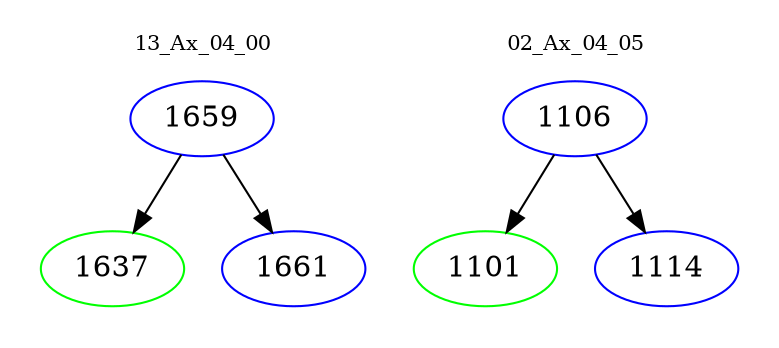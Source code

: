 digraph{
subgraph cluster_0 {
color = white
label = "13_Ax_04_00";
fontsize=10;
T0_1659 [label="1659", color="blue"]
T0_1659 -> T0_1637 [color="black"]
T0_1637 [label="1637", color="green"]
T0_1659 -> T0_1661 [color="black"]
T0_1661 [label="1661", color="blue"]
}
subgraph cluster_1 {
color = white
label = "02_Ax_04_05";
fontsize=10;
T1_1106 [label="1106", color="blue"]
T1_1106 -> T1_1101 [color="black"]
T1_1101 [label="1101", color="green"]
T1_1106 -> T1_1114 [color="black"]
T1_1114 [label="1114", color="blue"]
}
}
